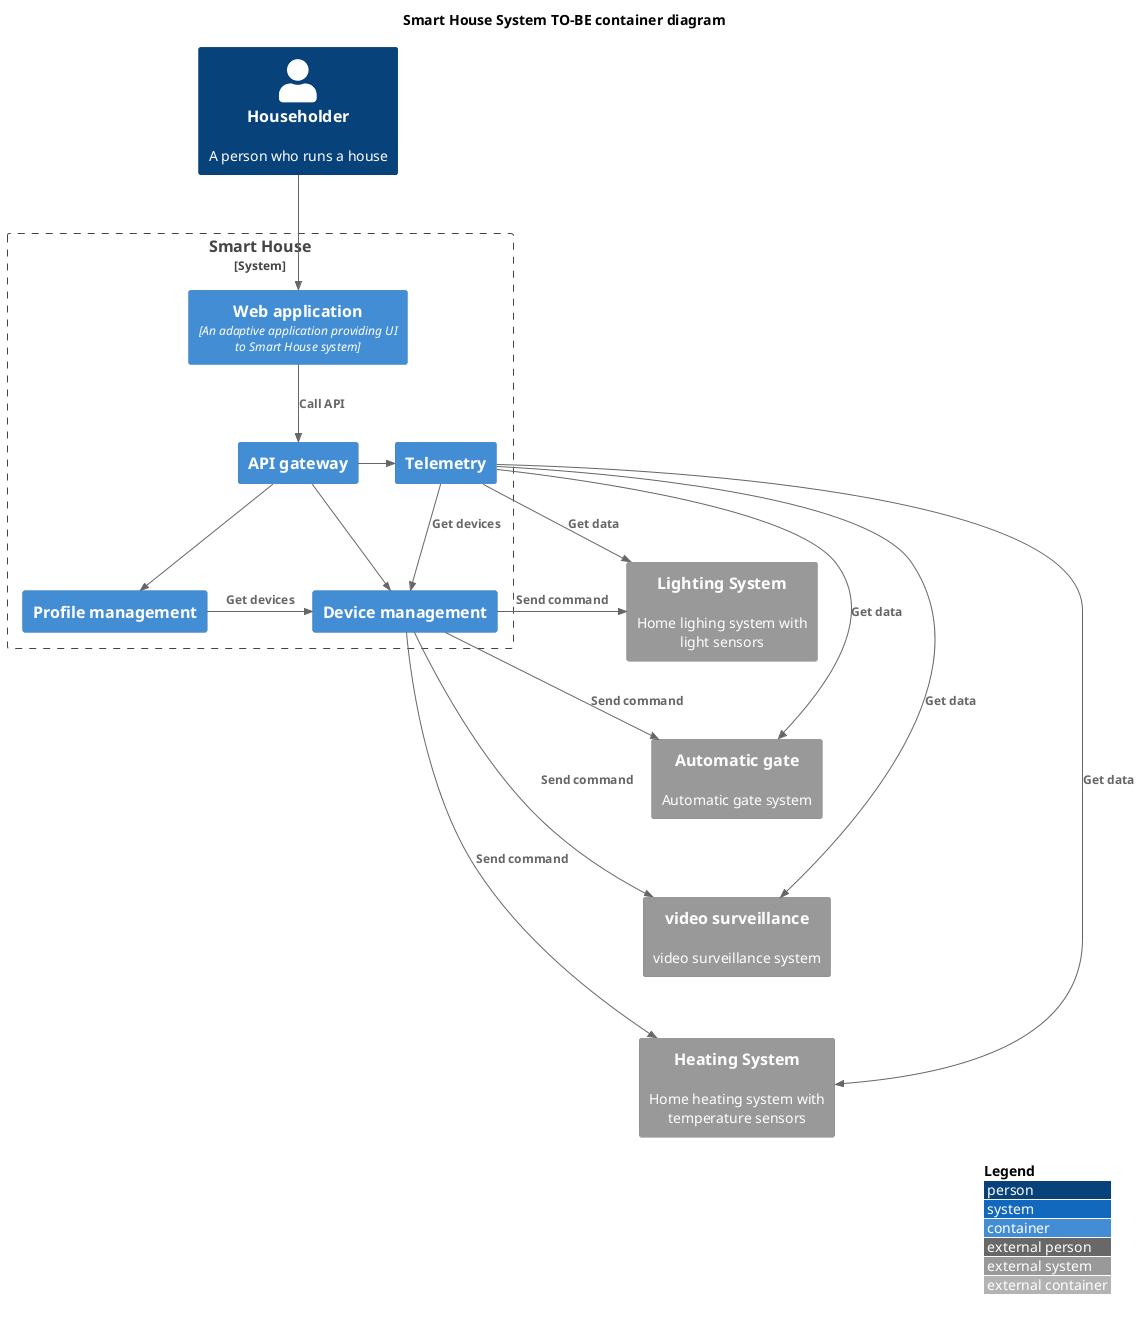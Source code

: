 @startuml
!include <C4/C4_Container>

LAYOUT_WITH_LEGEND()

Title Smart House System TO-BE container diagram

Person(householder, "Householder", "A person who runs a house")

System_Boundary(smartHome_b, "Smart House", "A system that controls a house's heating system") {
    Container(web, "Web application", "An adaptive application providing UI to Smart House system")
    Container(gw, "API gateway")
    Container(profile, "Profile management")
    Container(device, "Device management")
    Container(telemetry, "Telemetry")
}

System_Ext(heater, "Heating System", "Home heating system with temperature sensors")
System_Ext(light, "Lighting System", "Home lighing system with light sensors")
System_Ext(gate, "Automatic gate", "Automatic gate system")
System_Ext(video, "video surveillance", "video surveillance system")


Lay_R(profile, device)

Rel_D(householder, web, "")
Rel_D(web, gw, "Call API")
Rel_D(gw, profile, "")
Rel_D(gw, device, "")

Rel_R(device, light, "Send command")
Rel_R(device, gate, "Send command")
Rel_R(device, video, "Send command")
Rel_R(device, heater, "Send command")

Rel_R(gw, telemetry, "")

Lay_D(light, gate)
Lay_D(gate, video)
Lay_D(video, heater)

Rel_R(telemetry, light, "Get data")
Rel_R(telemetry, gate, "Get data")
Rel_R(telemetry, video, "Get data")
Rel_R(telemetry, heater, "Get data")

Rel_R(profile, device, "Get devices")
Rel_D(telemetry, device, "Get devices")

@enduml
